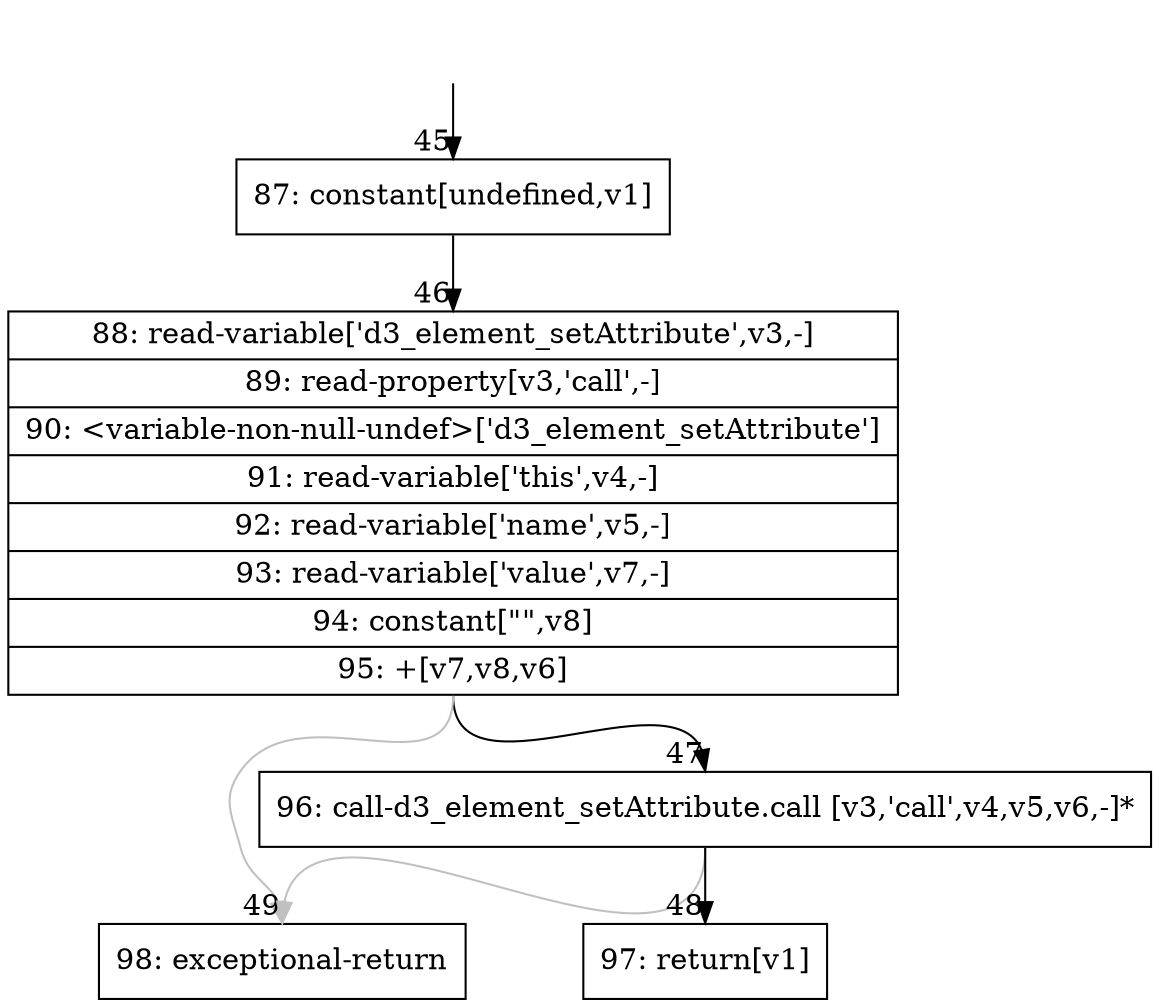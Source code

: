 digraph {
rankdir="TD"
BB_entry7[shape=none,label=""];
BB_entry7 -> BB45 [tailport=s, headport=n, headlabel="    45"]
BB45 [shape=record label="{87: constant[undefined,v1]}" ] 
BB45 -> BB46 [tailport=s, headport=n, headlabel="      46"]
BB46 [shape=record label="{88: read-variable['d3_element_setAttribute',v3,-]|89: read-property[v3,'call',-]|90: \<variable-non-null-undef\>['d3_element_setAttribute']|91: read-variable['this',v4,-]|92: read-variable['name',v5,-]|93: read-variable['value',v7,-]|94: constant[\"\",v8]|95: +[v7,v8,v6]}" ] 
BB46 -> BB47 [tailport=s, headport=n, headlabel="      47"]
BB46 -> BB49 [tailport=s, headport=n, color=gray, headlabel="      49"]
BB47 [shape=record label="{96: call-d3_element_setAttribute.call [v3,'call',v4,v5,v6,-]*}" ] 
BB47 -> BB48 [tailport=s, headport=n, headlabel="      48"]
BB47 -> BB49 [tailport=s, headport=n, color=gray]
BB48 [shape=record label="{97: return[v1]}" ] 
BB49 [shape=record label="{98: exceptional-return}" ] 
//#$~ 35
}
